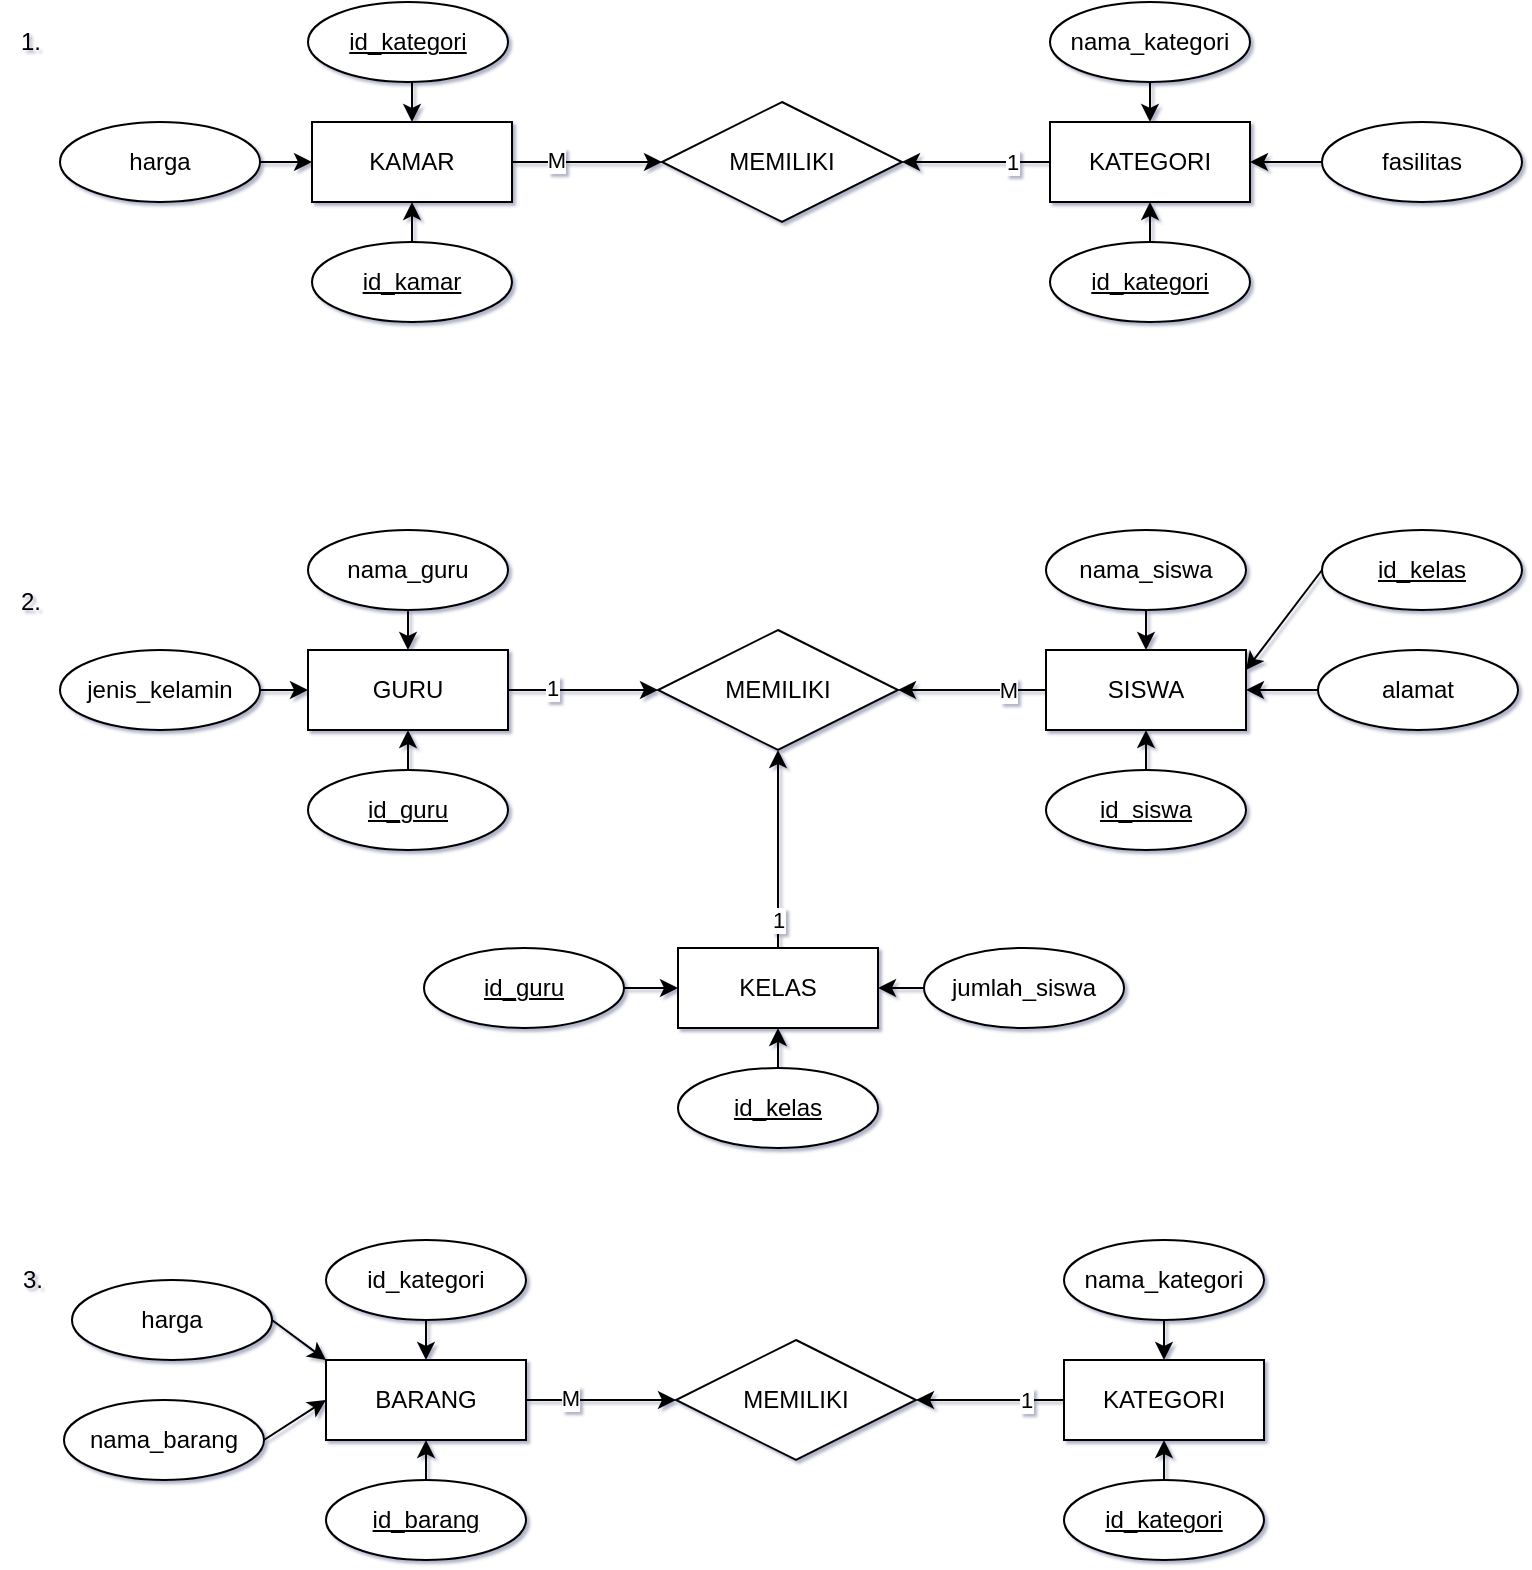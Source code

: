 <mxfile version="15.5.8" type="google"><diagram id="94DsuY7QzJTBCGjNClAm" name="Page-1"><mxGraphModel dx="828" dy="483" grid="1" gridSize="10" guides="1" tooltips="1" connect="1" arrows="1" fold="1" page="1" pageScale="1" pageWidth="850" pageHeight="1100" background="none" math="0" shadow="1"><root><mxCell id="0"/><mxCell id="1" parent="0"/><mxCell id="YMizbzVu-utXPUTJTXK0-95" style="edgeStyle=none;rounded=0;orthogonalLoop=1;jettySize=auto;html=1;exitX=1;exitY=0.5;exitDx=0;exitDy=0;entryX=0;entryY=0.5;entryDx=0;entryDy=0;" parent="1" source="YMizbzVu-utXPUTJTXK0-77" target="YMizbzVu-utXPUTJTXK0-81" edge="1"><mxGeometry relative="1" as="geometry"/></mxCell><mxCell id="YMizbzVu-utXPUTJTXK0-102" value="M" style="edgeLabel;html=1;align=center;verticalAlign=middle;resizable=0;points=[];" parent="YMizbzVu-utXPUTJTXK0-95" vertex="1" connectable="0"><mxGeometry x="-0.431" relative="1" as="geometry"><mxPoint y="-1" as="offset"/></mxGeometry></mxCell><mxCell id="YMizbzVu-utXPUTJTXK0-77" value="KAMAR" style="whiteSpace=wrap;html=1;align=center;fillColor=default;" parent="1" vertex="1"><mxGeometry x="191" y="160" width="100" height="40" as="geometry"/></mxCell><mxCell id="YMizbzVu-utXPUTJTXK0-97" style="edgeStyle=none;rounded=0;orthogonalLoop=1;jettySize=auto;html=1;exitX=1;exitY=0.5;exitDx=0;exitDy=0;" parent="1" source="YMizbzVu-utXPUTJTXK0-78" target="YMizbzVu-utXPUTJTXK0-77" edge="1"><mxGeometry relative="1" as="geometry"/></mxCell><mxCell id="YMizbzVu-utXPUTJTXK0-78" value="harga" style="ellipse;whiteSpace=wrap;html=1;align=center;fillColor=default;" parent="1" vertex="1"><mxGeometry x="65" y="160" width="100" height="40" as="geometry"/></mxCell><mxCell id="YMizbzVu-utXPUTJTXK0-98" style="edgeStyle=none;rounded=0;orthogonalLoop=1;jettySize=auto;html=1;exitX=0.5;exitY=0;exitDx=0;exitDy=0;entryX=0.5;entryY=1;entryDx=0;entryDy=0;" parent="1" source="YMizbzVu-utXPUTJTXK0-79" target="YMizbzVu-utXPUTJTXK0-77" edge="1"><mxGeometry relative="1" as="geometry"/></mxCell><mxCell id="YMizbzVu-utXPUTJTXK0-79" value="id_kamar" style="ellipse;whiteSpace=wrap;html=1;align=center;fontStyle=4;fillColor=default;" parent="1" vertex="1"><mxGeometry x="191" y="220" width="100" height="40" as="geometry"/></mxCell><mxCell id="YMizbzVu-utXPUTJTXK0-81" value="MEMILIKI" style="shape=rhombus;perimeter=rhombusPerimeter;whiteSpace=wrap;html=1;align=center;fillColor=default;" parent="1" vertex="1"><mxGeometry x="366" y="150" width="120" height="60" as="geometry"/></mxCell><mxCell id="YMizbzVu-utXPUTJTXK0-94" style="edgeStyle=none;rounded=0;orthogonalLoop=1;jettySize=auto;html=1;exitX=0;exitY=0.5;exitDx=0;exitDy=0;entryX=1;entryY=0.5;entryDx=0;entryDy=0;" parent="1" source="YMizbzVu-utXPUTJTXK0-86" target="YMizbzVu-utXPUTJTXK0-81" edge="1"><mxGeometry relative="1" as="geometry"/></mxCell><mxCell id="YMizbzVu-utXPUTJTXK0-103" value="1" style="edgeLabel;html=1;align=center;verticalAlign=middle;resizable=0;points=[];" parent="YMizbzVu-utXPUTJTXK0-94" vertex="1" connectable="0"><mxGeometry x="-0.477" relative="1" as="geometry"><mxPoint as="offset"/></mxGeometry></mxCell><mxCell id="YMizbzVu-utXPUTJTXK0-86" value="KATEGORI" style="whiteSpace=wrap;html=1;align=center;fillColor=default;" parent="1" vertex="1"><mxGeometry x="560" y="160" width="100" height="40" as="geometry"/></mxCell><mxCell id="YMizbzVu-utXPUTJTXK0-100" style="edgeStyle=none;rounded=0;orthogonalLoop=1;jettySize=auto;html=1;exitX=0;exitY=0.5;exitDx=0;exitDy=0;entryX=1;entryY=0.5;entryDx=0;entryDy=0;" parent="1" source="YMizbzVu-utXPUTJTXK0-87" target="YMizbzVu-utXPUTJTXK0-86" edge="1"><mxGeometry relative="1" as="geometry"/></mxCell><mxCell id="YMizbzVu-utXPUTJTXK0-87" value="fasilitas" style="ellipse;whiteSpace=wrap;html=1;align=center;fillColor=default;" parent="1" vertex="1"><mxGeometry x="696" y="160" width="100" height="40" as="geometry"/></mxCell><mxCell id="YMizbzVu-utXPUTJTXK0-99" style="edgeStyle=none;rounded=0;orthogonalLoop=1;jettySize=auto;html=1;exitX=0.5;exitY=0;exitDx=0;exitDy=0;entryX=0.5;entryY=1;entryDx=0;entryDy=0;" parent="1" source="YMizbzVu-utXPUTJTXK0-88" target="YMizbzVu-utXPUTJTXK0-86" edge="1"><mxGeometry relative="1" as="geometry"/></mxCell><mxCell id="YMizbzVu-utXPUTJTXK0-88" value="id_kategori" style="ellipse;whiteSpace=wrap;html=1;align=center;fontStyle=4;fillColor=default;" parent="1" vertex="1"><mxGeometry x="560" y="220" width="100" height="40" as="geometry"/></mxCell><mxCell id="YMizbzVu-utXPUTJTXK0-101" style="edgeStyle=none;rounded=0;orthogonalLoop=1;jettySize=auto;html=1;exitX=0.5;exitY=1;exitDx=0;exitDy=0;entryX=0.5;entryY=0;entryDx=0;entryDy=0;" parent="1" source="YMizbzVu-utXPUTJTXK0-89" target="YMizbzVu-utXPUTJTXK0-86" edge="1"><mxGeometry relative="1" as="geometry"/></mxCell><mxCell id="YMizbzVu-utXPUTJTXK0-89" value="nama_kategori" style="ellipse;whiteSpace=wrap;html=1;align=center;fillColor=default;" parent="1" vertex="1"><mxGeometry x="560" y="100" width="100" height="40" as="geometry"/></mxCell><mxCell id="YMizbzVu-utXPUTJTXK0-96" style="edgeStyle=none;rounded=0;orthogonalLoop=1;jettySize=auto;html=1;exitX=0.5;exitY=1;exitDx=0;exitDy=0;entryX=0.5;entryY=0;entryDx=0;entryDy=0;" parent="1" target="YMizbzVu-utXPUTJTXK0-77" edge="1"><mxGeometry relative="1" as="geometry"><mxPoint x="241" y="140" as="sourcePoint"/></mxGeometry></mxCell><mxCell id="YMizbzVu-utXPUTJTXK0-106" value="1." style="text;html=1;align=center;verticalAlign=middle;resizable=0;points=[];autosize=1;strokeColor=none;fillColor=none;" parent="1" vertex="1"><mxGeometry x="35" y="110" width="30" height="20" as="geometry"/></mxCell><mxCell id="YMizbzVu-utXPUTJTXK0-107" style="edgeStyle=none;rounded=0;orthogonalLoop=1;jettySize=auto;html=1;exitX=1;exitY=0.5;exitDx=0;exitDy=0;entryX=0;entryY=0.5;entryDx=0;entryDy=0;" parent="1" source="YMizbzVu-utXPUTJTXK0-109" target="YMizbzVu-utXPUTJTXK0-114" edge="1"><mxGeometry relative="1" as="geometry"/></mxCell><mxCell id="YMizbzVu-utXPUTJTXK0-108" value="1" style="edgeLabel;html=1;align=center;verticalAlign=middle;resizable=0;points=[];" parent="YMizbzVu-utXPUTJTXK0-107" vertex="1" connectable="0"><mxGeometry x="-0.431" relative="1" as="geometry"><mxPoint y="-1" as="offset"/></mxGeometry></mxCell><mxCell id="YMizbzVu-utXPUTJTXK0-109" value="GURU" style="whiteSpace=wrap;html=1;align=center;fillColor=default;" parent="1" vertex="1"><mxGeometry x="189" y="424" width="100" height="40" as="geometry"/></mxCell><mxCell id="YMizbzVu-utXPUTJTXK0-110" style="edgeStyle=none;rounded=0;orthogonalLoop=1;jettySize=auto;html=1;exitX=1;exitY=0.5;exitDx=0;exitDy=0;" parent="1" source="YMizbzVu-utXPUTJTXK0-111" target="YMizbzVu-utXPUTJTXK0-109" edge="1"><mxGeometry relative="1" as="geometry"/></mxCell><mxCell id="YMizbzVu-utXPUTJTXK0-111" value="jenis_kelamin" style="ellipse;whiteSpace=wrap;html=1;align=center;fillColor=default;" parent="1" vertex="1"><mxGeometry x="65" y="424" width="100" height="40" as="geometry"/></mxCell><mxCell id="YMizbzVu-utXPUTJTXK0-112" style="edgeStyle=none;rounded=0;orthogonalLoop=1;jettySize=auto;html=1;exitX=0.5;exitY=0;exitDx=0;exitDy=0;entryX=0.5;entryY=1;entryDx=0;entryDy=0;" parent="1" source="YMizbzVu-utXPUTJTXK0-113" target="YMizbzVu-utXPUTJTXK0-109" edge="1"><mxGeometry relative="1" as="geometry"/></mxCell><mxCell id="YMizbzVu-utXPUTJTXK0-113" value="id_guru" style="ellipse;whiteSpace=wrap;html=1;align=center;fontStyle=4;fillColor=default;" parent="1" vertex="1"><mxGeometry x="189" y="484" width="100" height="40" as="geometry"/></mxCell><mxCell id="YMizbzVu-utXPUTJTXK0-114" value="MEMILIKI" style="shape=rhombus;perimeter=rhombusPerimeter;whiteSpace=wrap;html=1;align=center;fillColor=default;" parent="1" vertex="1"><mxGeometry x="364" y="414" width="120" height="60" as="geometry"/></mxCell><mxCell id="YMizbzVu-utXPUTJTXK0-115" style="edgeStyle=none;rounded=0;orthogonalLoop=1;jettySize=auto;html=1;exitX=0;exitY=0.5;exitDx=0;exitDy=0;entryX=1;entryY=0.5;entryDx=0;entryDy=0;" parent="1" source="YMizbzVu-utXPUTJTXK0-117" target="YMizbzVu-utXPUTJTXK0-114" edge="1"><mxGeometry relative="1" as="geometry"/></mxCell><mxCell id="YMizbzVu-utXPUTJTXK0-116" value="M" style="edgeLabel;html=1;align=center;verticalAlign=middle;resizable=0;points=[];" parent="YMizbzVu-utXPUTJTXK0-115" vertex="1" connectable="0"><mxGeometry x="-0.477" relative="1" as="geometry"><mxPoint as="offset"/></mxGeometry></mxCell><mxCell id="YMizbzVu-utXPUTJTXK0-117" value="SISWA" style="whiteSpace=wrap;html=1;align=center;fillColor=default;" parent="1" vertex="1"><mxGeometry x="558" y="424" width="100" height="40" as="geometry"/></mxCell><mxCell id="YMizbzVu-utXPUTJTXK0-118" style="edgeStyle=none;rounded=0;orthogonalLoop=1;jettySize=auto;html=1;exitX=0;exitY=0.5;exitDx=0;exitDy=0;entryX=1;entryY=0.5;entryDx=0;entryDy=0;" parent="1" source="YMizbzVu-utXPUTJTXK0-119" target="YMizbzVu-utXPUTJTXK0-117" edge="1"><mxGeometry relative="1" as="geometry"/></mxCell><mxCell id="YMizbzVu-utXPUTJTXK0-119" value="alamat" style="ellipse;whiteSpace=wrap;html=1;align=center;fillColor=default;" parent="1" vertex="1"><mxGeometry x="694" y="424" width="100" height="40" as="geometry"/></mxCell><mxCell id="YMizbzVu-utXPUTJTXK0-120" style="edgeStyle=none;rounded=0;orthogonalLoop=1;jettySize=auto;html=1;exitX=0.5;exitY=0;exitDx=0;exitDy=0;entryX=0.5;entryY=1;entryDx=0;entryDy=0;" parent="1" source="YMizbzVu-utXPUTJTXK0-121" target="YMizbzVu-utXPUTJTXK0-117" edge="1"><mxGeometry relative="1" as="geometry"/></mxCell><mxCell id="YMizbzVu-utXPUTJTXK0-121" value="id_siswa" style="ellipse;whiteSpace=wrap;html=1;align=center;fontStyle=4;fillColor=default;" parent="1" vertex="1"><mxGeometry x="558" y="484" width="100" height="40" as="geometry"/></mxCell><mxCell id="YMizbzVu-utXPUTJTXK0-122" style="edgeStyle=none;rounded=0;orthogonalLoop=1;jettySize=auto;html=1;exitX=0.5;exitY=1;exitDx=0;exitDy=0;entryX=0.5;entryY=0;entryDx=0;entryDy=0;" parent="1" source="YMizbzVu-utXPUTJTXK0-123" target="YMizbzVu-utXPUTJTXK0-117" edge="1"><mxGeometry relative="1" as="geometry"/></mxCell><mxCell id="YMizbzVu-utXPUTJTXK0-123" value="nama_siswa" style="ellipse;whiteSpace=wrap;html=1;align=center;fillColor=default;" parent="1" vertex="1"><mxGeometry x="558" y="364" width="100" height="40" as="geometry"/></mxCell><mxCell id="YMizbzVu-utXPUTJTXK0-124" style="edgeStyle=none;rounded=0;orthogonalLoop=1;jettySize=auto;html=1;exitX=0.5;exitY=1;exitDx=0;exitDy=0;entryX=0.5;entryY=0;entryDx=0;entryDy=0;" parent="1" source="YMizbzVu-utXPUTJTXK0-125" target="YMizbzVu-utXPUTJTXK0-109" edge="1"><mxGeometry relative="1" as="geometry"/></mxCell><mxCell id="YMizbzVu-utXPUTJTXK0-125" value="nama_guru" style="ellipse;whiteSpace=wrap;html=1;align=center;fillColor=default;" parent="1" vertex="1"><mxGeometry x="189" y="364" width="100" height="40" as="geometry"/></mxCell><mxCell id="YMizbzVu-utXPUTJTXK0-126" style="edgeStyle=none;rounded=0;orthogonalLoop=1;jettySize=auto;html=1;exitX=1;exitY=0.5;exitDx=0;exitDy=0;entryX=0;entryY=0.5;entryDx=0;entryDy=0;" parent="1" source="YMizbzVu-utXPUTJTXK0-128" target="YMizbzVu-utXPUTJTXK0-133" edge="1"><mxGeometry relative="1" as="geometry"/></mxCell><mxCell id="YMizbzVu-utXPUTJTXK0-127" value="M" style="edgeLabel;html=1;align=center;verticalAlign=middle;resizable=0;points=[];" parent="YMizbzVu-utXPUTJTXK0-126" vertex="1" connectable="0"><mxGeometry x="-0.431" relative="1" as="geometry"><mxPoint y="-1" as="offset"/></mxGeometry></mxCell><mxCell id="YMizbzVu-utXPUTJTXK0-128" value="BARANG" style="whiteSpace=wrap;html=1;align=center;fillColor=default;" parent="1" vertex="1"><mxGeometry x="198" y="779" width="100" height="40" as="geometry"/></mxCell><mxCell id="YMizbzVu-utXPUTJTXK0-129" style="edgeStyle=none;rounded=0;orthogonalLoop=1;jettySize=auto;html=1;exitX=1;exitY=0.5;exitDx=0;exitDy=0;entryX=0;entryY=0;entryDx=0;entryDy=0;" parent="1" source="YMizbzVu-utXPUTJTXK0-130" target="YMizbzVu-utXPUTJTXK0-128" edge="1"><mxGeometry relative="1" as="geometry"/></mxCell><mxCell id="YMizbzVu-utXPUTJTXK0-130" value="harga" style="ellipse;whiteSpace=wrap;html=1;align=center;fillColor=default;" parent="1" vertex="1"><mxGeometry x="71" y="739" width="100" height="40" as="geometry"/></mxCell><mxCell id="YMizbzVu-utXPUTJTXK0-131" style="edgeStyle=none;rounded=0;orthogonalLoop=1;jettySize=auto;html=1;exitX=0.5;exitY=0;exitDx=0;exitDy=0;entryX=0.5;entryY=1;entryDx=0;entryDy=0;" parent="1" source="YMizbzVu-utXPUTJTXK0-132" target="YMizbzVu-utXPUTJTXK0-128" edge="1"><mxGeometry relative="1" as="geometry"/></mxCell><mxCell id="YMizbzVu-utXPUTJTXK0-132" value="id_barang" style="ellipse;whiteSpace=wrap;html=1;align=center;fontStyle=4;fillColor=default;" parent="1" vertex="1"><mxGeometry x="198" y="839" width="100" height="40" as="geometry"/></mxCell><mxCell id="YMizbzVu-utXPUTJTXK0-133" value="MEMILIKI" style="shape=rhombus;perimeter=rhombusPerimeter;whiteSpace=wrap;html=1;align=center;fillColor=default;" parent="1" vertex="1"><mxGeometry x="373" y="769" width="120" height="60" as="geometry"/></mxCell><mxCell id="YMizbzVu-utXPUTJTXK0-134" style="edgeStyle=none;rounded=0;orthogonalLoop=1;jettySize=auto;html=1;exitX=0;exitY=0.5;exitDx=0;exitDy=0;entryX=1;entryY=0.5;entryDx=0;entryDy=0;" parent="1" source="YMizbzVu-utXPUTJTXK0-136" target="YMizbzVu-utXPUTJTXK0-133" edge="1"><mxGeometry relative="1" as="geometry"/></mxCell><mxCell id="YMizbzVu-utXPUTJTXK0-135" value="1" style="edgeLabel;html=1;align=center;verticalAlign=middle;resizable=0;points=[];" parent="YMizbzVu-utXPUTJTXK0-134" vertex="1" connectable="0"><mxGeometry x="-0.477" relative="1" as="geometry"><mxPoint as="offset"/></mxGeometry></mxCell><mxCell id="YMizbzVu-utXPUTJTXK0-136" value="KATEGORI" style="whiteSpace=wrap;html=1;align=center;fillColor=default;" parent="1" vertex="1"><mxGeometry x="567" y="779" width="100" height="40" as="geometry"/></mxCell><mxCell id="YMizbzVu-utXPUTJTXK0-139" style="edgeStyle=none;rounded=0;orthogonalLoop=1;jettySize=auto;html=1;exitX=0.5;exitY=0;exitDx=0;exitDy=0;entryX=0.5;entryY=1;entryDx=0;entryDy=0;" parent="1" source="YMizbzVu-utXPUTJTXK0-140" target="YMizbzVu-utXPUTJTXK0-136" edge="1"><mxGeometry relative="1" as="geometry"/></mxCell><mxCell id="YMizbzVu-utXPUTJTXK0-140" value="id_kategori" style="ellipse;whiteSpace=wrap;html=1;align=center;fontStyle=4;fillColor=default;" parent="1" vertex="1"><mxGeometry x="567" y="839" width="100" height="40" as="geometry"/></mxCell><mxCell id="YMizbzVu-utXPUTJTXK0-141" style="edgeStyle=none;rounded=0;orthogonalLoop=1;jettySize=auto;html=1;exitX=0.5;exitY=1;exitDx=0;exitDy=0;entryX=0.5;entryY=0;entryDx=0;entryDy=0;" parent="1" source="YMizbzVu-utXPUTJTXK0-142" target="YMizbzVu-utXPUTJTXK0-136" edge="1"><mxGeometry relative="1" as="geometry"/></mxCell><mxCell id="YMizbzVu-utXPUTJTXK0-142" value="nama_kategori" style="ellipse;whiteSpace=wrap;html=1;align=center;fillColor=default;" parent="1" vertex="1"><mxGeometry x="567" y="719" width="100" height="40" as="geometry"/></mxCell><mxCell id="YMizbzVu-utXPUTJTXK0-143" style="edgeStyle=none;rounded=0;orthogonalLoop=1;jettySize=auto;html=1;exitX=0.5;exitY=1;exitDx=0;exitDy=0;entryX=0.5;entryY=0;entryDx=0;entryDy=0;" parent="1" source="YMizbzVu-utXPUTJTXK0-144" target="YMizbzVu-utXPUTJTXK0-128" edge="1"><mxGeometry relative="1" as="geometry"/></mxCell><mxCell id="YMizbzVu-utXPUTJTXK0-144" value="id_kategori" style="ellipse;whiteSpace=wrap;html=1;align=center;fillColor=default;" parent="1" vertex="1"><mxGeometry x="198" y="719" width="100" height="40" as="geometry"/></mxCell><mxCell id="YMizbzVu-utXPUTJTXK0-145" value="3." style="text;html=1;align=center;verticalAlign=middle;resizable=0;points=[];autosize=1;strokeColor=none;fillColor=none;" parent="1" vertex="1"><mxGeometry x="36" y="729" width="30" height="20" as="geometry"/></mxCell><mxCell id="YMizbzVu-utXPUTJTXK0-147" style="edgeStyle=none;rounded=0;orthogonalLoop=1;jettySize=auto;html=1;exitX=1;exitY=0.5;exitDx=0;exitDy=0;entryX=0;entryY=0.5;entryDx=0;entryDy=0;" parent="1" source="YMizbzVu-utXPUTJTXK0-146" target="YMizbzVu-utXPUTJTXK0-128" edge="1"><mxGeometry relative="1" as="geometry"/></mxCell><mxCell id="YMizbzVu-utXPUTJTXK0-146" value="nama_barang" style="ellipse;whiteSpace=wrap;html=1;align=center;fillColor=default;" parent="1" vertex="1"><mxGeometry x="67" y="799" width="100" height="40" as="geometry"/></mxCell><mxCell id="YMizbzVu-utXPUTJTXK0-149" value="id_kategori" style="ellipse;whiteSpace=wrap;html=1;align=center;fontStyle=4;fillColor=default;" parent="1" vertex="1"><mxGeometry x="189" y="100" width="100" height="40" as="geometry"/></mxCell><mxCell id="YMizbzVu-utXPUTJTXK0-161" style="edgeStyle=none;rounded=0;orthogonalLoop=1;jettySize=auto;html=1;exitX=0.5;exitY=0;exitDx=0;exitDy=0;entryX=0.5;entryY=1;entryDx=0;entryDy=0;" parent="1" source="YMizbzVu-utXPUTJTXK0-152" target="YMizbzVu-utXPUTJTXK0-114" edge="1"><mxGeometry relative="1" as="geometry"/></mxCell><mxCell id="YMizbzVu-utXPUTJTXK0-162" value="1" style="edgeLabel;html=1;align=center;verticalAlign=middle;resizable=0;points=[];" parent="YMizbzVu-utXPUTJTXK0-161" vertex="1" connectable="0"><mxGeometry x="-0.717" relative="1" as="geometry"><mxPoint as="offset"/></mxGeometry></mxCell><mxCell id="YMizbzVu-utXPUTJTXK0-152" value="KELAS" style="whiteSpace=wrap;html=1;align=center;fillColor=default;" parent="1" vertex="1"><mxGeometry x="374" y="573" width="100" height="40" as="geometry"/></mxCell><mxCell id="YMizbzVu-utXPUTJTXK0-160" style="edgeStyle=none;rounded=0;orthogonalLoop=1;jettySize=auto;html=1;exitX=0.5;exitY=0;exitDx=0;exitDy=0;entryX=0.5;entryY=1;entryDx=0;entryDy=0;" parent="1" source="YMizbzVu-utXPUTJTXK0-153" target="YMizbzVu-utXPUTJTXK0-152" edge="1"><mxGeometry relative="1" as="geometry"/></mxCell><mxCell id="YMizbzVu-utXPUTJTXK0-153" value="id_kelas" style="ellipse;whiteSpace=wrap;html=1;align=center;fontStyle=4;fillColor=default;" parent="1" vertex="1"><mxGeometry x="374" y="633" width="100" height="40" as="geometry"/></mxCell><mxCell id="YMizbzVu-utXPUTJTXK0-157" style="edgeStyle=none;rounded=0;orthogonalLoop=1;jettySize=auto;html=1;exitX=1;exitY=0.5;exitDx=0;exitDy=0;entryX=0;entryY=0.5;entryDx=0;entryDy=0;" parent="1" source="YMizbzVu-utXPUTJTXK0-155" target="YMizbzVu-utXPUTJTXK0-152" edge="1"><mxGeometry relative="1" as="geometry"/></mxCell><mxCell id="YMizbzVu-utXPUTJTXK0-155" value="id_guru" style="ellipse;whiteSpace=wrap;html=1;align=center;fontStyle=4;fillColor=default;" parent="1" vertex="1"><mxGeometry x="247" y="573" width="100" height="40" as="geometry"/></mxCell><mxCell id="YMizbzVu-utXPUTJTXK0-158" style="edgeStyle=none;rounded=0;orthogonalLoop=1;jettySize=auto;html=1;exitX=0;exitY=0.5;exitDx=0;exitDy=0;entryX=1;entryY=0.5;entryDx=0;entryDy=0;" parent="1" source="YMizbzVu-utXPUTJTXK0-156" target="YMizbzVu-utXPUTJTXK0-152" edge="1"><mxGeometry relative="1" as="geometry"/></mxCell><mxCell id="YMizbzVu-utXPUTJTXK0-156" value="jumlah_siswa" style="ellipse;whiteSpace=wrap;html=1;align=center;fillColor=default;" parent="1" vertex="1"><mxGeometry x="497" y="573" width="100" height="40" as="geometry"/></mxCell><mxCell id="YMizbzVu-utXPUTJTXK0-164" style="edgeStyle=none;rounded=0;orthogonalLoop=1;jettySize=auto;html=1;exitX=0;exitY=0.5;exitDx=0;exitDy=0;entryX=1;entryY=0.25;entryDx=0;entryDy=0;" parent="1" source="YMizbzVu-utXPUTJTXK0-163" target="YMizbzVu-utXPUTJTXK0-117" edge="1"><mxGeometry relative="1" as="geometry"/></mxCell><mxCell id="YMizbzVu-utXPUTJTXK0-163" value="id_kelas" style="ellipse;whiteSpace=wrap;html=1;align=center;fontStyle=4;fillColor=default;" parent="1" vertex="1"><mxGeometry x="696" y="364" width="100" height="40" as="geometry"/></mxCell><mxCell id="YMizbzVu-utXPUTJTXK0-165" value="2." style="text;html=1;align=center;verticalAlign=middle;resizable=0;points=[];autosize=1;strokeColor=none;fillColor=none;" parent="1" vertex="1"><mxGeometry x="35" y="390" width="30" height="20" as="geometry"/></mxCell></root></mxGraphModel></diagram></mxfile>